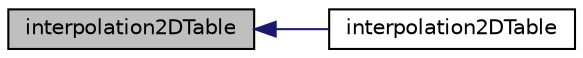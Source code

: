digraph "interpolation2DTable"
{
  bgcolor="transparent";
  edge [fontname="Helvetica",fontsize="10",labelfontname="Helvetica",labelfontsize="10"];
  node [fontname="Helvetica",fontsize="10",shape=record];
  rankdir="LR";
  Node1 [label="interpolation2DTable",height=0.2,width=0.4,color="black", fillcolor="grey75", style="filled", fontcolor="black"];
  Node1 -> Node2 [dir="back",color="midnightblue",fontsize="10",style="solid",fontname="Helvetica"];
  Node2 [label="interpolation2DTable",height=0.2,width=0.4,color="black",URL="$a01155.html#ae53fe80a3b623472c776b898b87c3005",tooltip="Construct by reading the fileName and boundsHandling from dictionary. "];
}
